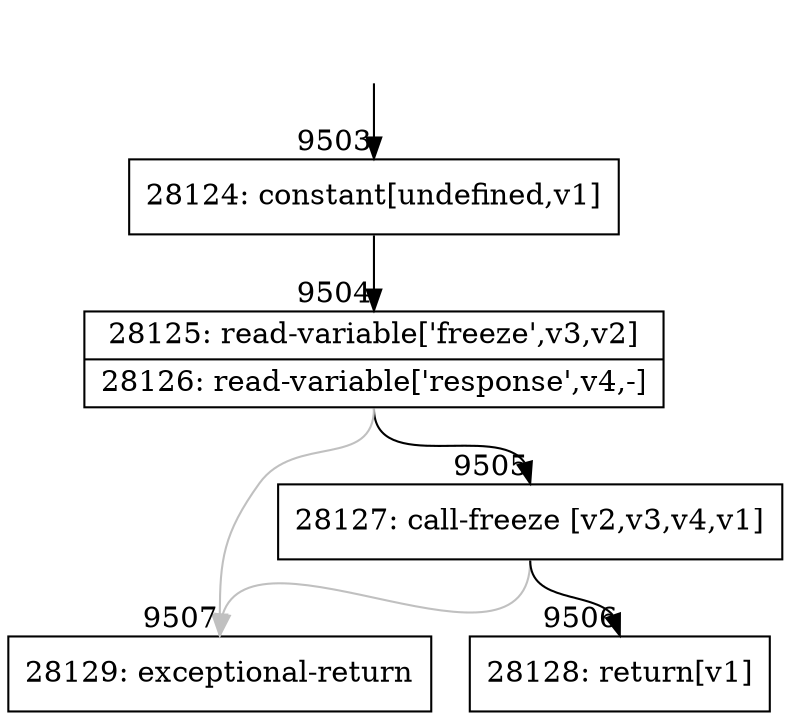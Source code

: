 digraph {
rankdir="TD"
BB_entry654[shape=none,label=""];
BB_entry654 -> BB9503 [tailport=s, headport=n, headlabel="    9503"]
BB9503 [shape=record label="{28124: constant[undefined,v1]}" ] 
BB9503 -> BB9504 [tailport=s, headport=n, headlabel="      9504"]
BB9504 [shape=record label="{28125: read-variable['freeze',v3,v2]|28126: read-variable['response',v4,-]}" ] 
BB9504 -> BB9505 [tailport=s, headport=n, headlabel="      9505"]
BB9504 -> BB9507 [tailport=s, headport=n, color=gray, headlabel="      9507"]
BB9505 [shape=record label="{28127: call-freeze [v2,v3,v4,v1]}" ] 
BB9505 -> BB9506 [tailport=s, headport=n, headlabel="      9506"]
BB9505 -> BB9507 [tailport=s, headport=n, color=gray]
BB9506 [shape=record label="{28128: return[v1]}" ] 
BB9507 [shape=record label="{28129: exceptional-return}" ] 
//#$~ 13262
}
